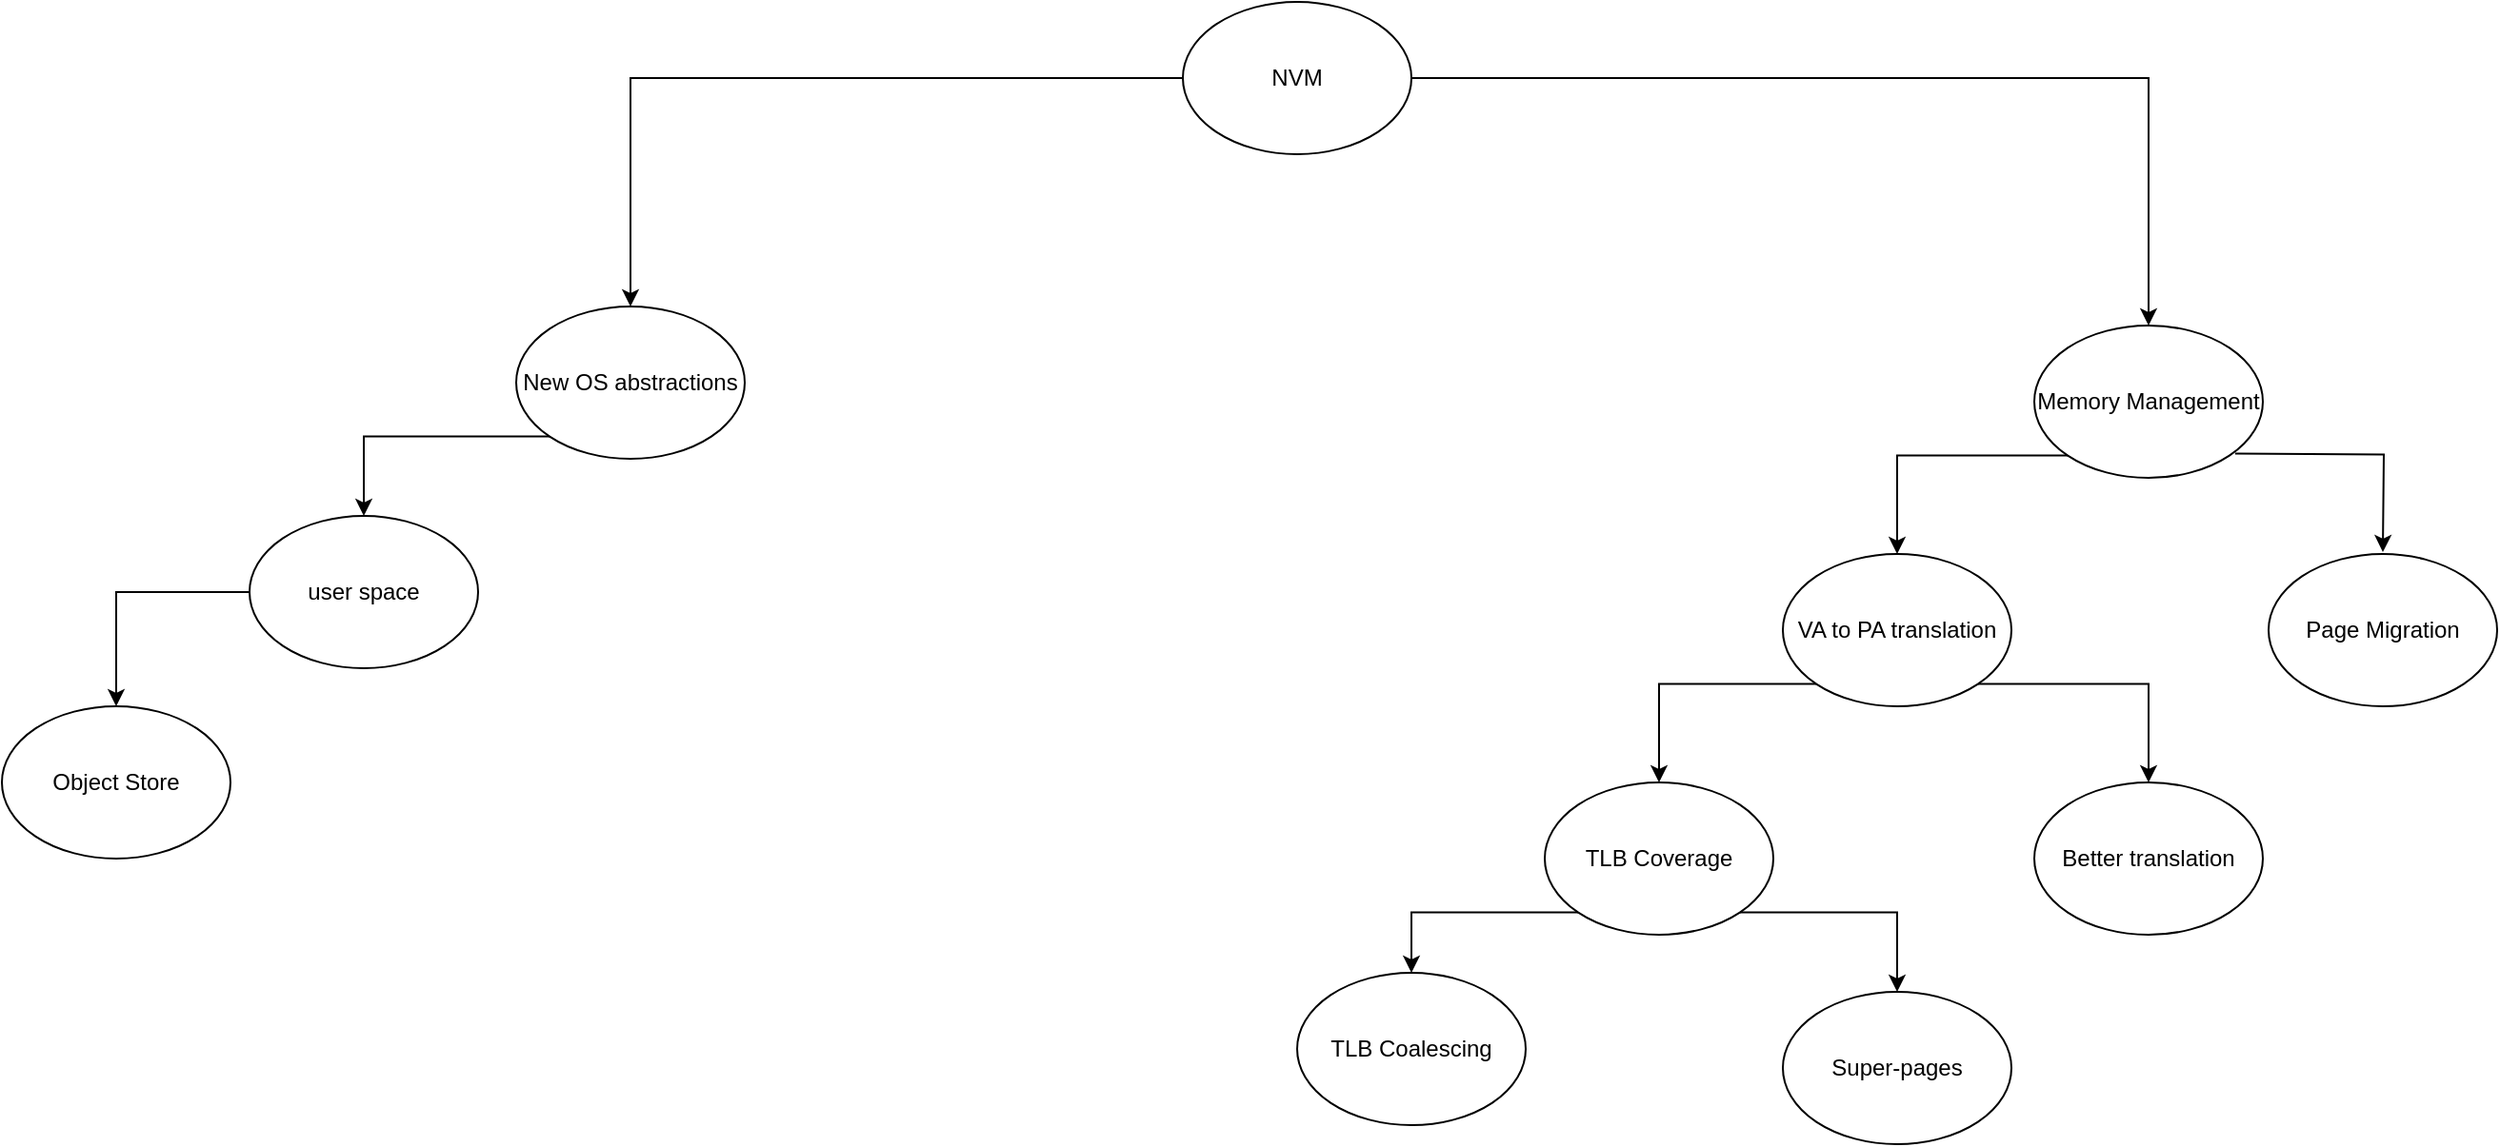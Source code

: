 <mxfile version="14.2.9" type="github">
  <diagram id="Ad-x17au8eywYAIB-yYd" name="Page-1">
    <mxGraphModel dx="1350" dy="804" grid="1" gridSize="10" guides="1" tooltips="1" connect="1" arrows="1" fold="1" page="1" pageScale="2" pageWidth="850" pageHeight="1100" math="0" shadow="0">
      <root>
        <mxCell id="0" />
        <mxCell id="1" parent="0" />
        <mxCell id="E1Pz37GCyAGTsrBwU5gB-11" style="edgeStyle=orthogonalEdgeStyle;rounded=0;orthogonalLoop=1;jettySize=auto;html=1;entryX=0.5;entryY=0;entryDx=0;entryDy=0;" edge="1" parent="1" source="E1Pz37GCyAGTsrBwU5gB-1" target="E1Pz37GCyAGTsrBwU5gB-2">
          <mxGeometry relative="1" as="geometry" />
        </mxCell>
        <mxCell id="E1Pz37GCyAGTsrBwU5gB-12" style="edgeStyle=orthogonalEdgeStyle;rounded=0;orthogonalLoop=1;jettySize=auto;html=1;" edge="1" parent="1" source="E1Pz37GCyAGTsrBwU5gB-1" target="E1Pz37GCyAGTsrBwU5gB-3">
          <mxGeometry relative="1" as="geometry" />
        </mxCell>
        <mxCell id="E1Pz37GCyAGTsrBwU5gB-1" value="NVM" style="ellipse;whiteSpace=wrap;html=1;" vertex="1" parent="1">
          <mxGeometry x="700" y="90" width="120" height="80" as="geometry" />
        </mxCell>
        <mxCell id="E1Pz37GCyAGTsrBwU5gB-17" style="edgeStyle=orthogonalEdgeStyle;rounded=0;orthogonalLoop=1;jettySize=auto;html=1;exitX=0;exitY=1;exitDx=0;exitDy=0;entryX=0.5;entryY=0;entryDx=0;entryDy=0;" edge="1" parent="1" source="E1Pz37GCyAGTsrBwU5gB-2" target="E1Pz37GCyAGTsrBwU5gB-10">
          <mxGeometry relative="1" as="geometry" />
        </mxCell>
        <mxCell id="E1Pz37GCyAGTsrBwU5gB-2" value="New OS abstractions" style="ellipse;whiteSpace=wrap;html=1;" vertex="1" parent="1">
          <mxGeometry x="350" y="250" width="120" height="80" as="geometry" />
        </mxCell>
        <mxCell id="E1Pz37GCyAGTsrBwU5gB-14" style="edgeStyle=orthogonalEdgeStyle;rounded=0;orthogonalLoop=1;jettySize=auto;html=1;exitX=0;exitY=1;exitDx=0;exitDy=0;" edge="1" parent="1" source="E1Pz37GCyAGTsrBwU5gB-3" target="E1Pz37GCyAGTsrBwU5gB-4">
          <mxGeometry relative="1" as="geometry" />
        </mxCell>
        <mxCell id="E1Pz37GCyAGTsrBwU5gB-16" style="edgeStyle=orthogonalEdgeStyle;rounded=0;orthogonalLoop=1;jettySize=auto;html=1;exitX=1;exitY=1;exitDx=0;exitDy=0;entryX=0.5;entryY=0;entryDx=0;entryDy=0;" edge="1" parent="1">
          <mxGeometry relative="1" as="geometry">
            <mxPoint x="1252.426" y="327.284" as="sourcePoint" />
            <mxPoint x="1330" y="379" as="targetPoint" />
          </mxGeometry>
        </mxCell>
        <mxCell id="E1Pz37GCyAGTsrBwU5gB-3" value="Memory Management" style="ellipse;whiteSpace=wrap;html=1;" vertex="1" parent="1">
          <mxGeometry x="1147" y="260" width="120" height="80" as="geometry" />
        </mxCell>
        <mxCell id="E1Pz37GCyAGTsrBwU5gB-18" style="edgeStyle=orthogonalEdgeStyle;rounded=0;orthogonalLoop=1;jettySize=auto;html=1;exitX=0;exitY=1;exitDx=0;exitDy=0;" edge="1" parent="1" source="E1Pz37GCyAGTsrBwU5gB-4" target="E1Pz37GCyAGTsrBwU5gB-6">
          <mxGeometry relative="1" as="geometry" />
        </mxCell>
        <mxCell id="E1Pz37GCyAGTsrBwU5gB-19" style="edgeStyle=orthogonalEdgeStyle;rounded=0;orthogonalLoop=1;jettySize=auto;html=1;exitX=1;exitY=1;exitDx=0;exitDy=0;" edge="1" parent="1" source="E1Pz37GCyAGTsrBwU5gB-4" target="E1Pz37GCyAGTsrBwU5gB-7">
          <mxGeometry relative="1" as="geometry" />
        </mxCell>
        <mxCell id="E1Pz37GCyAGTsrBwU5gB-4" value="VA to PA translation" style="ellipse;whiteSpace=wrap;html=1;" vertex="1" parent="1">
          <mxGeometry x="1015" y="380" width="120" height="80" as="geometry" />
        </mxCell>
        <mxCell id="E1Pz37GCyAGTsrBwU5gB-5" value="Page Migration" style="ellipse;whiteSpace=wrap;html=1;" vertex="1" parent="1">
          <mxGeometry x="1270" y="380" width="120" height="80" as="geometry" />
        </mxCell>
        <mxCell id="E1Pz37GCyAGTsrBwU5gB-20" style="edgeStyle=orthogonalEdgeStyle;rounded=0;orthogonalLoop=1;jettySize=auto;html=1;exitX=0;exitY=1;exitDx=0;exitDy=0;entryX=0.5;entryY=0;entryDx=0;entryDy=0;" edge="1" parent="1" source="E1Pz37GCyAGTsrBwU5gB-6" target="E1Pz37GCyAGTsrBwU5gB-8">
          <mxGeometry relative="1" as="geometry" />
        </mxCell>
        <mxCell id="E1Pz37GCyAGTsrBwU5gB-21" style="edgeStyle=orthogonalEdgeStyle;rounded=0;orthogonalLoop=1;jettySize=auto;html=1;exitX=1;exitY=1;exitDx=0;exitDy=0;entryX=0.5;entryY=0;entryDx=0;entryDy=0;" edge="1" parent="1" source="E1Pz37GCyAGTsrBwU5gB-6" target="E1Pz37GCyAGTsrBwU5gB-9">
          <mxGeometry relative="1" as="geometry" />
        </mxCell>
        <mxCell id="E1Pz37GCyAGTsrBwU5gB-6" value="TLB Coverage" style="ellipse;whiteSpace=wrap;html=1;" vertex="1" parent="1">
          <mxGeometry x="890" y="500" width="120" height="80" as="geometry" />
        </mxCell>
        <mxCell id="E1Pz37GCyAGTsrBwU5gB-7" value="Better translation" style="ellipse;whiteSpace=wrap;html=1;" vertex="1" parent="1">
          <mxGeometry x="1147" y="500" width="120" height="80" as="geometry" />
        </mxCell>
        <mxCell id="E1Pz37GCyAGTsrBwU5gB-8" value="TLB Coalescing" style="ellipse;whiteSpace=wrap;html=1;" vertex="1" parent="1">
          <mxGeometry x="760" y="600" width="120" height="80" as="geometry" />
        </mxCell>
        <mxCell id="E1Pz37GCyAGTsrBwU5gB-9" value="Super-pages" style="ellipse;whiteSpace=wrap;html=1;" vertex="1" parent="1">
          <mxGeometry x="1015" y="610" width="120" height="80" as="geometry" />
        </mxCell>
        <mxCell id="E1Pz37GCyAGTsrBwU5gB-23" style="edgeStyle=orthogonalEdgeStyle;rounded=0;orthogonalLoop=1;jettySize=auto;html=1;entryX=0.5;entryY=0;entryDx=0;entryDy=0;" edge="1" parent="1" source="E1Pz37GCyAGTsrBwU5gB-10" target="E1Pz37GCyAGTsrBwU5gB-22">
          <mxGeometry relative="1" as="geometry" />
        </mxCell>
        <mxCell id="E1Pz37GCyAGTsrBwU5gB-10" value="user space" style="ellipse;whiteSpace=wrap;html=1;" vertex="1" parent="1">
          <mxGeometry x="210" y="360" width="120" height="80" as="geometry" />
        </mxCell>
        <mxCell id="E1Pz37GCyAGTsrBwU5gB-22" value="Object Store" style="ellipse;whiteSpace=wrap;html=1;" vertex="1" parent="1">
          <mxGeometry x="80" y="460" width="120" height="80" as="geometry" />
        </mxCell>
      </root>
    </mxGraphModel>
  </diagram>
</mxfile>
